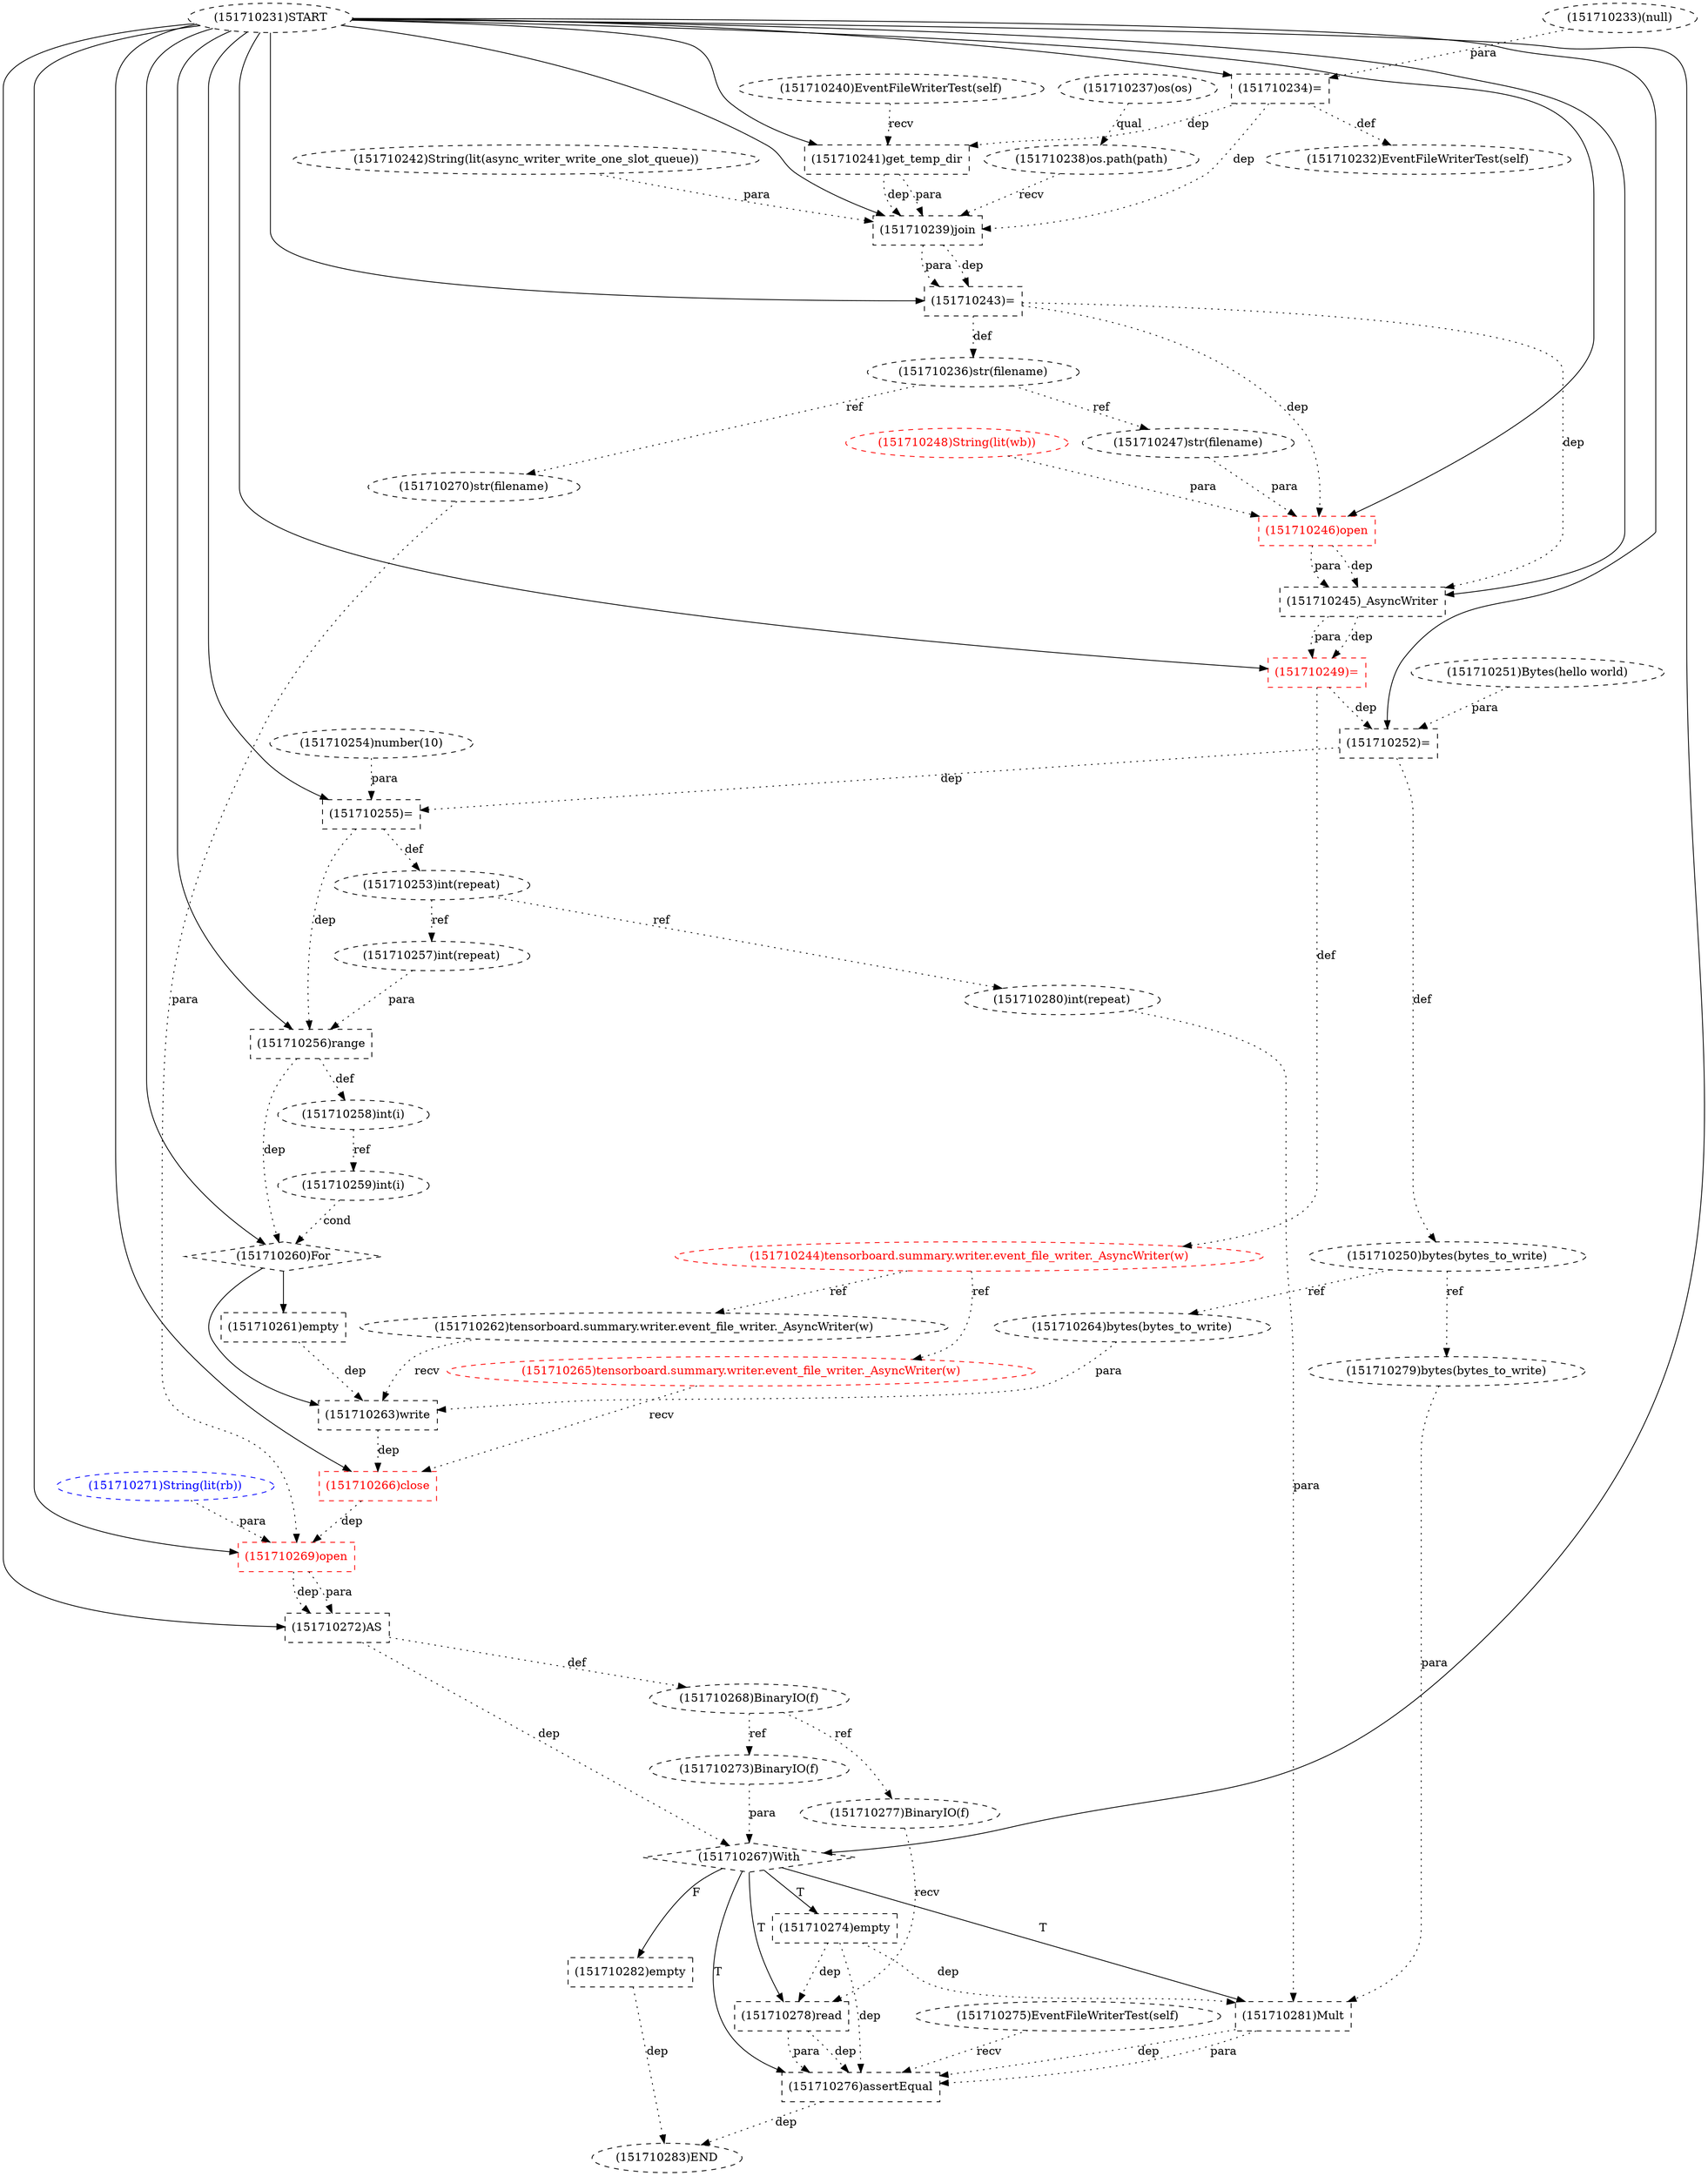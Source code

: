 digraph G {
1 [label="(151710257)int(repeat)" shape=ellipse style=dashed]
2 [label="(151710276)assertEqual" shape=box style=dashed]
3 [label="(151710272)AS" shape=box style=dashed]
4 [label="(151710260)For" shape=diamond style=dashed]
5 [label="(151710267)With" shape=diamond style=dashed]
6 [label="(151710266)close" shape=box style=dashed color=red fontcolor=red]
7 [label="(151710237)os(os)" shape=ellipse style=dashed]
8 [label="(151710255)=" shape=box style=dashed]
9 [label="(151710238)os.path(path)" shape=ellipse style=dashed]
10 [label="(151710264)bytes(bytes_to_write)" shape=ellipse style=dashed]
11 [label="(151710233)(null)" shape=ellipse style=dashed]
12 [label="(151710270)str(filename)" shape=ellipse style=dashed]
13 [label="(151710271)String(lit(rb))" shape=ellipse style=dashed color=blue fontcolor=blue]
14 [label="(151710244)tensorboard.summary.writer.event_file_writer._AsyncWriter(w)" shape=ellipse style=dashed color=red fontcolor=red]
15 [label="(151710258)int(i)" shape=ellipse style=dashed]
16 [label="(151710231)START" style=dashed]
17 [label="(151710251)Bytes(hello world)" shape=ellipse style=dashed]
18 [label="(151710250)bytes(bytes_to_write)" shape=ellipse style=dashed]
19 [label="(151710269)open" shape=box style=dashed color=red fontcolor=red]
20 [label="(151710283)END" style=dashed]
21 [label="(151710262)tensorboard.summary.writer.event_file_writer._AsyncWriter(w)" shape=ellipse style=dashed]
22 [label="(151710279)bytes(bytes_to_write)" shape=ellipse style=dashed]
23 [label="(151710242)String(lit(async_writer_write_one_slot_queue))" shape=ellipse style=dashed]
24 [label="(151710252)=" shape=box style=dashed]
25 [label="(151710240)EventFileWriterTest(self)" shape=ellipse style=dashed]
26 [label="(151710278)read" shape=box style=dashed]
27 [label="(151710273)BinaryIO(f)" shape=ellipse style=dashed]
28 [label="(151710282)empty" shape=box style=dashed]
29 [label="(151710261)empty" shape=box style=dashed]
30 [label="(151710248)String(lit(wb))" shape=ellipse style=dashed color=red fontcolor=red]
31 [label="(151710259)int(i)" shape=ellipse style=dashed]
32 [label="(151710263)write" shape=box style=dashed]
33 [label="(151710246)open" shape=box style=dashed color=red fontcolor=red]
34 [label="(151710274)empty" shape=box style=dashed]
35 [label="(151710254)number(10)" shape=ellipse style=dashed]
36 [label="(151710275)EventFileWriterTest(self)" shape=ellipse style=dashed]
37 [label="(151710256)range" shape=box style=dashed]
38 [label="(151710265)tensorboard.summary.writer.event_file_writer._AsyncWriter(w)" shape=ellipse style=dashed color=red fontcolor=red]
39 [label="(151710241)get_temp_dir" shape=box style=dashed]
40 [label="(151710277)BinaryIO(f)" shape=ellipse style=dashed]
41 [label="(151710236)str(filename)" shape=ellipse style=dashed]
42 [label="(151710245)_AsyncWriter" shape=box style=dashed]
43 [label="(151710247)str(filename)" shape=ellipse style=dashed]
44 [label="(151710268)BinaryIO(f)" shape=ellipse style=dashed]
45 [label="(151710243)=" shape=box style=dashed]
46 [label="(151710253)int(repeat)" shape=ellipse style=dashed]
47 [label="(151710239)join" shape=box style=dashed]
48 [label="(151710249)=" shape=box style=dashed color=red fontcolor=red]
49 [label="(151710280)int(repeat)" shape=ellipse style=dashed]
50 [label="(151710232)EventFileWriterTest(self)" shape=ellipse style=dashed]
51 [label="(151710234)=" shape=box style=dashed]
52 [label="(151710281)Mult" shape=box style=dashed]
46 -> 1 [label="ref" style=dotted];
5 -> 2 [label="T"];
36 -> 2 [label="recv" style=dotted];
26 -> 2 [label="dep" style=dotted];
26 -> 2 [label="para" style=dotted];
52 -> 2 [label="dep" style=dotted];
52 -> 2 [label="para" style=dotted];
34 -> 2 [label="dep" style=dotted];
16 -> 3 [label="" style=solid];
19 -> 3 [label="dep" style=dotted];
19 -> 3 [label="para" style=dotted];
16 -> 4 [label="" style=solid];
37 -> 4 [label="dep" style=dotted];
31 -> 4 [label="cond" style=dotted];
16 -> 5 [label="" style=solid];
3 -> 5 [label="dep" style=dotted];
27 -> 5 [label="para" style=dotted];
16 -> 6 [label="" style=solid];
38 -> 6 [label="recv" style=dotted];
32 -> 6 [label="dep" style=dotted];
16 -> 8 [label="" style=solid];
35 -> 8 [label="para" style=dotted];
24 -> 8 [label="dep" style=dotted];
7 -> 9 [label="qual" style=dotted];
18 -> 10 [label="ref" style=dotted];
41 -> 12 [label="ref" style=dotted];
48 -> 14 [label="def" style=dotted];
37 -> 15 [label="def" style=dotted];
24 -> 18 [label="def" style=dotted];
16 -> 19 [label="" style=solid];
12 -> 19 [label="para" style=dotted];
13 -> 19 [label="para" style=dotted];
6 -> 19 [label="dep" style=dotted];
2 -> 20 [label="dep" style=dotted];
28 -> 20 [label="dep" style=dotted];
14 -> 21 [label="ref" style=dotted];
18 -> 22 [label="ref" style=dotted];
16 -> 24 [label="" style=solid];
17 -> 24 [label="para" style=dotted];
48 -> 24 [label="dep" style=dotted];
5 -> 26 [label="T"];
40 -> 26 [label="recv" style=dotted];
34 -> 26 [label="dep" style=dotted];
44 -> 27 [label="ref" style=dotted];
5 -> 28 [label="F"];
4 -> 29 [label="" style=solid];
15 -> 31 [label="ref" style=dotted];
4 -> 32 [label="" style=solid];
21 -> 32 [label="recv" style=dotted];
10 -> 32 [label="para" style=dotted];
29 -> 32 [label="dep" style=dotted];
16 -> 33 [label="" style=solid];
43 -> 33 [label="para" style=dotted];
30 -> 33 [label="para" style=dotted];
45 -> 33 [label="dep" style=dotted];
5 -> 34 [label="T"];
16 -> 37 [label="" style=solid];
1 -> 37 [label="para" style=dotted];
8 -> 37 [label="dep" style=dotted];
14 -> 38 [label="ref" style=dotted];
16 -> 39 [label="" style=solid];
25 -> 39 [label="recv" style=dotted];
51 -> 39 [label="dep" style=dotted];
44 -> 40 [label="ref" style=dotted];
45 -> 41 [label="def" style=dotted];
16 -> 42 [label="" style=solid];
33 -> 42 [label="dep" style=dotted];
33 -> 42 [label="para" style=dotted];
45 -> 42 [label="dep" style=dotted];
41 -> 43 [label="ref" style=dotted];
3 -> 44 [label="def" style=dotted];
16 -> 45 [label="" style=solid];
47 -> 45 [label="dep" style=dotted];
47 -> 45 [label="para" style=dotted];
8 -> 46 [label="def" style=dotted];
16 -> 47 [label="" style=solid];
9 -> 47 [label="recv" style=dotted];
39 -> 47 [label="dep" style=dotted];
39 -> 47 [label="para" style=dotted];
23 -> 47 [label="para" style=dotted];
51 -> 47 [label="dep" style=dotted];
16 -> 48 [label="" style=solid];
42 -> 48 [label="dep" style=dotted];
42 -> 48 [label="para" style=dotted];
46 -> 49 [label="ref" style=dotted];
51 -> 50 [label="def" style=dotted];
16 -> 51 [label="" style=solid];
11 -> 51 [label="para" style=dotted];
5 -> 52 [label="T"];
22 -> 52 [label="para" style=dotted];
49 -> 52 [label="para" style=dotted];
34 -> 52 [label="dep" style=dotted];
}